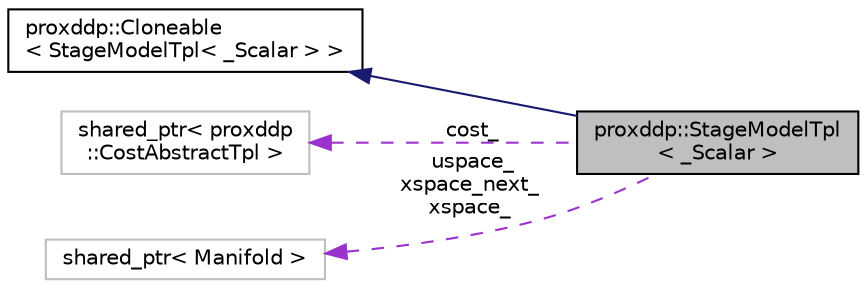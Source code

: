 digraph "proxddp::StageModelTpl&lt; _Scalar &gt;"
{
 // LATEX_PDF_SIZE
  bgcolor="transparent";
  edge [fontname="Helvetica",fontsize="10",labelfontname="Helvetica",labelfontsize="10"];
  node [fontname="Helvetica",fontsize="10",shape=record];
  rankdir="LR";
  Node1 [label="proxddp::StageModelTpl\l\< _Scalar \>",height=0.2,width=0.4,color="black", fillcolor="grey75", style="filled", fontcolor="black",tooltip="A stage in the control problem."];
  Node2 -> Node1 [dir="back",color="midnightblue",fontsize="10",style="solid",fontname="Helvetica"];
  Node2 [label="proxddp::Cloneable\l\< StageModelTpl\< _Scalar \> \>",height=0.2,width=0.4,color="black",URL="$structproxddp_1_1Cloneable.html",tooltip=" "];
  Node3 -> Node1 [dir="back",color="darkorchid3",fontsize="10",style="dashed",label=" cost_" ,fontname="Helvetica"];
  Node3 [label="shared_ptr\< proxddp\l::CostAbstractTpl \>",height=0.2,width=0.4,color="grey75",tooltip=" "];
  Node4 -> Node1 [dir="back",color="darkorchid3",fontsize="10",style="dashed",label=" uspace_\nxspace_next_\nxspace_" ,fontname="Helvetica"];
  Node4 [label="shared_ptr\< Manifold \>",height=0.2,width=0.4,color="grey75",tooltip=" "];
}
